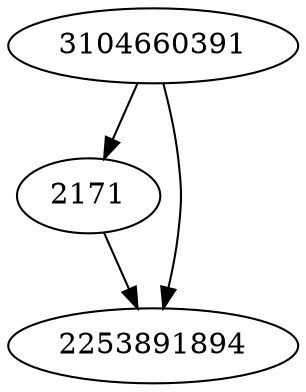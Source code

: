 strict digraph  {
2171;
2253891894;
3104660391;
2171 -> 2253891894;
3104660391 -> 2253891894;
3104660391 -> 2171;
}
